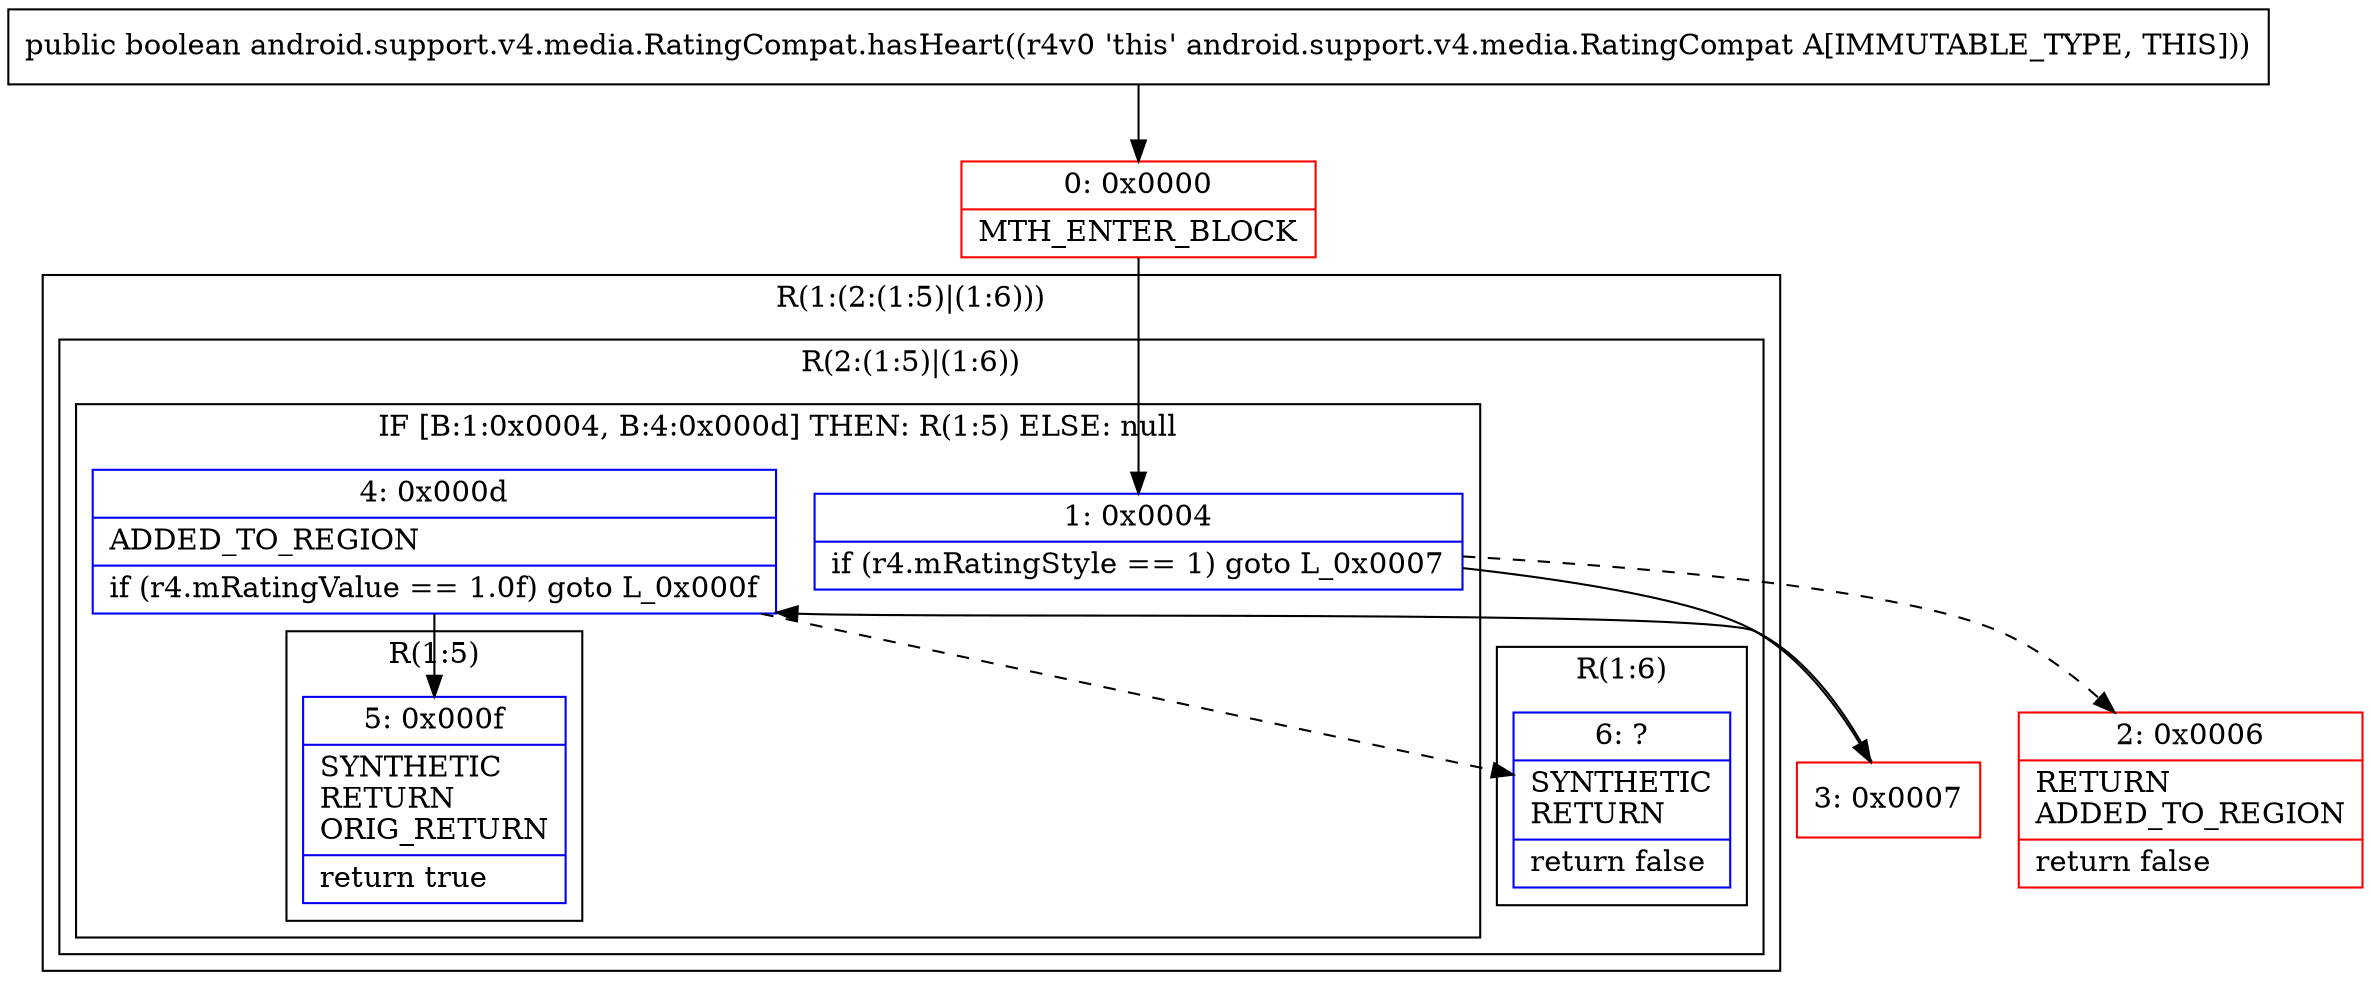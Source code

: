 digraph "CFG forandroid.support.v4.media.RatingCompat.hasHeart()Z" {
subgraph cluster_Region_1693587894 {
label = "R(1:(2:(1:5)|(1:6)))";
node [shape=record,color=blue];
subgraph cluster_Region_1392370063 {
label = "R(2:(1:5)|(1:6))";
node [shape=record,color=blue];
subgraph cluster_IfRegion_895070735 {
label = "IF [B:1:0x0004, B:4:0x000d] THEN: R(1:5) ELSE: null";
node [shape=record,color=blue];
Node_1 [shape=record,label="{1\:\ 0x0004|if (r4.mRatingStyle == 1) goto L_0x0007\l}"];
Node_4 [shape=record,label="{4\:\ 0x000d|ADDED_TO_REGION\l|if (r4.mRatingValue == 1.0f) goto L_0x000f\l}"];
subgraph cluster_Region_1007366603 {
label = "R(1:5)";
node [shape=record,color=blue];
Node_5 [shape=record,label="{5\:\ 0x000f|SYNTHETIC\lRETURN\lORIG_RETURN\l|return true\l}"];
}
}
subgraph cluster_Region_1212198997 {
label = "R(1:6)";
node [shape=record,color=blue];
Node_6 [shape=record,label="{6\:\ ?|SYNTHETIC\lRETURN\l|return false\l}"];
}
}
}
Node_0 [shape=record,color=red,label="{0\:\ 0x0000|MTH_ENTER_BLOCK\l}"];
Node_2 [shape=record,color=red,label="{2\:\ 0x0006|RETURN\lADDED_TO_REGION\l|return false\l}"];
Node_3 [shape=record,color=red,label="{3\:\ 0x0007}"];
MethodNode[shape=record,label="{public boolean android.support.v4.media.RatingCompat.hasHeart((r4v0 'this' android.support.v4.media.RatingCompat A[IMMUTABLE_TYPE, THIS])) }"];
MethodNode -> Node_0;
Node_1 -> Node_2[style=dashed];
Node_1 -> Node_3;
Node_4 -> Node_5;
Node_4 -> Node_6[style=dashed];
Node_0 -> Node_1;
Node_3 -> Node_4;
}

